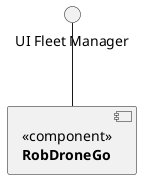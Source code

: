 @startuml

() "UI Fleet Manager" as CM

component RDG [
  <<component>>
  **RobDroneGo**
]

CM -d- RDG

@enduml
